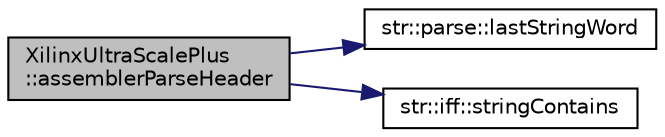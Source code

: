 digraph "XilinxUltraScalePlus::assemblerParseHeader"
{
 // INTERACTIVE_SVG=YES
 // LATEX_PDF_SIZE
  edge [fontname="Helvetica",fontsize="10",labelfontname="Helvetica",labelfontsize="10"];
  node [fontname="Helvetica",fontsize="10",shape=record];
  rankdir="LR";
  Node1 [label="XilinxUltraScalePlus\l::assemblerParseHeader",height=0.2,width=0.4,color="black", fillcolor="grey75", style="filled", fontcolor="black",tooltip=" "];
  Node1 -> Node2 [color="midnightblue",fontsize="10",style="solid",fontname="Helvetica"];
  Node2 [label="str::parse::lastStringWord",height=0.2,width=0.4,color="black", fillcolor="white", style="filled",URL="$namespacestr_1_1parse.html#a0ce35f8ca1e3fe77627b504cc34f8d87",tooltip="Parses a std::string s, removes all integers and returns the last of all std::string words."];
  Node1 -> Node3 [color="midnightblue",fontsize="10",style="solid",fontname="Helvetica"];
  Node3 [label="str::iff::stringContains",height=0.2,width=0.4,color="black", fillcolor="white", style="filled",URL="$namespacestr_1_1iff.html#ae2f4c77f643c6f31ffa4ae0930b6d2bf",tooltip="Returns false. End of recursion for template."];
}
